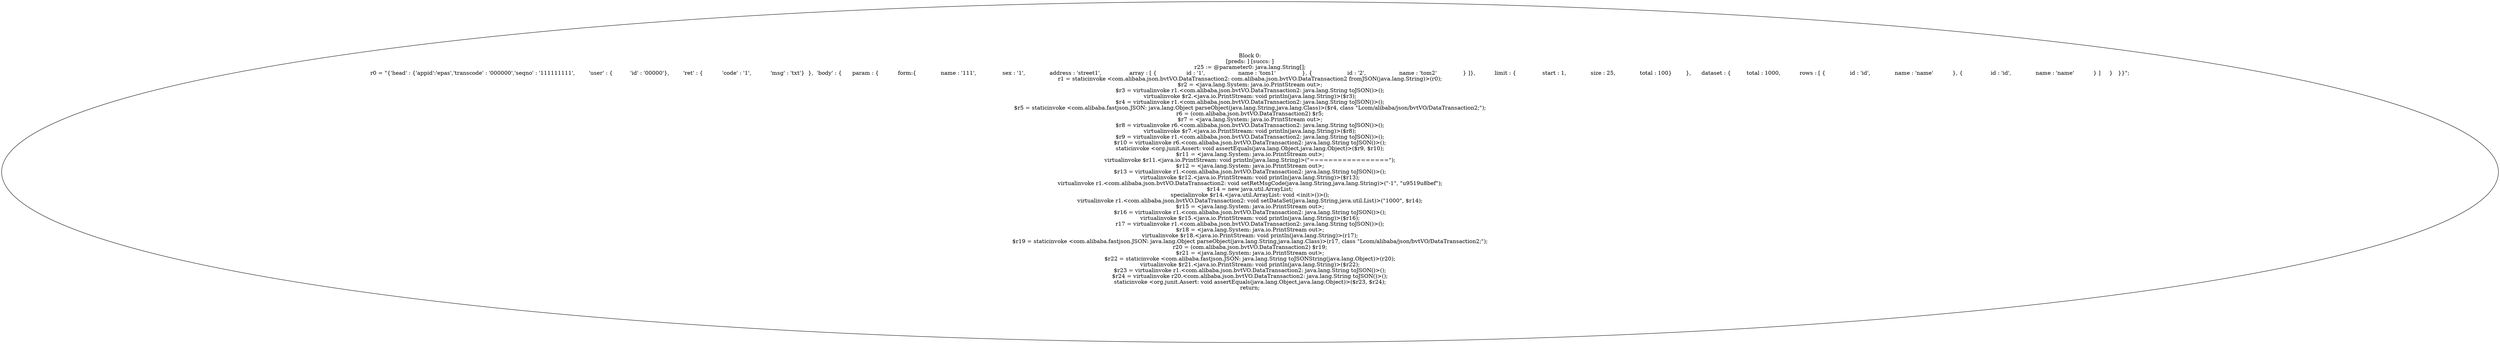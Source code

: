 digraph "unitGraph" {
    "Block 0:
[preds: ] [succs: ]
r25 := @parameter0: java.lang.String[];
r0 = \"{\'head\' : {\'appid\':\'epas\',\'transcode\' : \'000000\',\'seqno\' : \'111111111\',        \'user\' : {          \'id\' : \'00000\'},        \'ret\' : {           \'code\' : \'1\',           \'msg\' : \'txt\'}  },  \'body\' : {      param : {           form:{              name : \'111\',               sex : \'1\',              address : \'street1\',                array : [ {                 id : \'1\',                   name : \'tom1\'               }, {                    id : \'2\',                   name : \'tom2\'               } ]},           limit : {               start : 1,              size : 25,              total : 100}        },      dataset : {         total : 1000,           rows : [ {              id : \'id\',              name : \'name\'           }, {                id : \'id\',              name : \'name\'           } ]     }   }}\";
r1 = staticinvoke <com.alibaba.json.bvtVO.DataTransaction2: com.alibaba.json.bvtVO.DataTransaction2 fromJSON(java.lang.String)>(r0);
$r2 = <java.lang.System: java.io.PrintStream out>;
$r3 = virtualinvoke r1.<com.alibaba.json.bvtVO.DataTransaction2: java.lang.String toJSON()>();
virtualinvoke $r2.<java.io.PrintStream: void println(java.lang.String)>($r3);
$r4 = virtualinvoke r1.<com.alibaba.json.bvtVO.DataTransaction2: java.lang.String toJSON()>();
$r5 = staticinvoke <com.alibaba.fastjson.JSON: java.lang.Object parseObject(java.lang.String,java.lang.Class)>($r4, class \"Lcom/alibaba/json/bvtVO/DataTransaction2;\");
r6 = (com.alibaba.json.bvtVO.DataTransaction2) $r5;
$r7 = <java.lang.System: java.io.PrintStream out>;
$r8 = virtualinvoke r6.<com.alibaba.json.bvtVO.DataTransaction2: java.lang.String toJSON()>();
virtualinvoke $r7.<java.io.PrintStream: void println(java.lang.String)>($r8);
$r9 = virtualinvoke r1.<com.alibaba.json.bvtVO.DataTransaction2: java.lang.String toJSON()>();
$r10 = virtualinvoke r6.<com.alibaba.json.bvtVO.DataTransaction2: java.lang.String toJSON()>();
staticinvoke <org.junit.Assert: void assertEquals(java.lang.Object,java.lang.Object)>($r9, $r10);
$r11 = <java.lang.System: java.io.PrintStream out>;
virtualinvoke $r11.<java.io.PrintStream: void println(java.lang.String)>(\"=================\");
$r12 = <java.lang.System: java.io.PrintStream out>;
$r13 = virtualinvoke r1.<com.alibaba.json.bvtVO.DataTransaction2: java.lang.String toJSON()>();
virtualinvoke $r12.<java.io.PrintStream: void println(java.lang.String)>($r13);
virtualinvoke r1.<com.alibaba.json.bvtVO.DataTransaction2: void setRetMsgCode(java.lang.String,java.lang.String)>(\"-1\", \"\u9519\u8bef\");
$r14 = new java.util.ArrayList;
specialinvoke $r14.<java.util.ArrayList: void <init>()>();
virtualinvoke r1.<com.alibaba.json.bvtVO.DataTransaction2: void setDataSet(java.lang.String,java.util.List)>(\"1000\", $r14);
$r15 = <java.lang.System: java.io.PrintStream out>;
$r16 = virtualinvoke r1.<com.alibaba.json.bvtVO.DataTransaction2: java.lang.String toJSON()>();
virtualinvoke $r15.<java.io.PrintStream: void println(java.lang.String)>($r16);
r17 = virtualinvoke r1.<com.alibaba.json.bvtVO.DataTransaction2: java.lang.String toJSON()>();
$r18 = <java.lang.System: java.io.PrintStream out>;
virtualinvoke $r18.<java.io.PrintStream: void println(java.lang.String)>(r17);
$r19 = staticinvoke <com.alibaba.fastjson.JSON: java.lang.Object parseObject(java.lang.String,java.lang.Class)>(r17, class \"Lcom/alibaba/json/bvtVO/DataTransaction2;\");
r20 = (com.alibaba.json.bvtVO.DataTransaction2) $r19;
$r21 = <java.lang.System: java.io.PrintStream out>;
$r22 = staticinvoke <com.alibaba.fastjson.JSON: java.lang.String toJSONString(java.lang.Object)>(r20);
virtualinvoke $r21.<java.io.PrintStream: void println(java.lang.String)>($r22);
$r23 = virtualinvoke r1.<com.alibaba.json.bvtVO.DataTransaction2: java.lang.String toJSON()>();
$r24 = virtualinvoke r20.<com.alibaba.json.bvtVO.DataTransaction2: java.lang.String toJSON()>();
staticinvoke <org.junit.Assert: void assertEquals(java.lang.Object,java.lang.Object)>($r23, $r24);
return;
"
}
